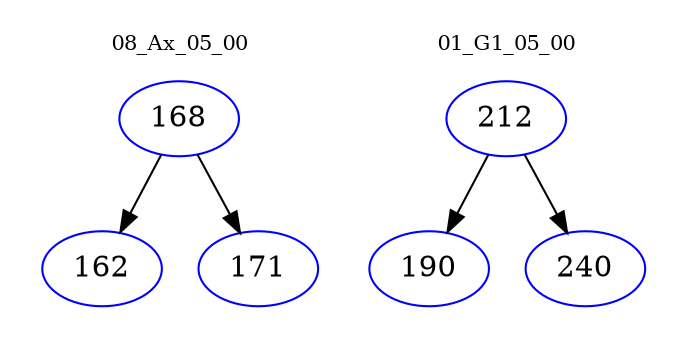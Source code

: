 digraph{
subgraph cluster_0 {
color = white
label = "08_Ax_05_00";
fontsize=10;
T0_168 [label="168", color="blue"]
T0_168 -> T0_162 [color="black"]
T0_162 [label="162", color="blue"]
T0_168 -> T0_171 [color="black"]
T0_171 [label="171", color="blue"]
}
subgraph cluster_1 {
color = white
label = "01_G1_05_00";
fontsize=10;
T1_212 [label="212", color="blue"]
T1_212 -> T1_190 [color="black"]
T1_190 [label="190", color="blue"]
T1_212 -> T1_240 [color="black"]
T1_240 [label="240", color="blue"]
}
}
